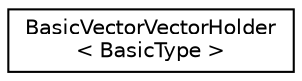 digraph "Graphical Class Hierarchy"
{
  edge [fontname="Helvetica",fontsize="10",labelfontname="Helvetica",labelfontsize="10"];
  node [fontname="Helvetica",fontsize="10",shape=record];
  rankdir="LR";
  Node0 [label="BasicVectorVectorHolder\l\< BasicType \>",height=0.2,width=0.4,color="black", fillcolor="white", style="filled",URL="$classkaldi_1_1BasicVectorVectorHolder.html",tooltip="BasicVectorVectorHolder is a Holder for a vector of vector of a basic type, e.g. "];
}
